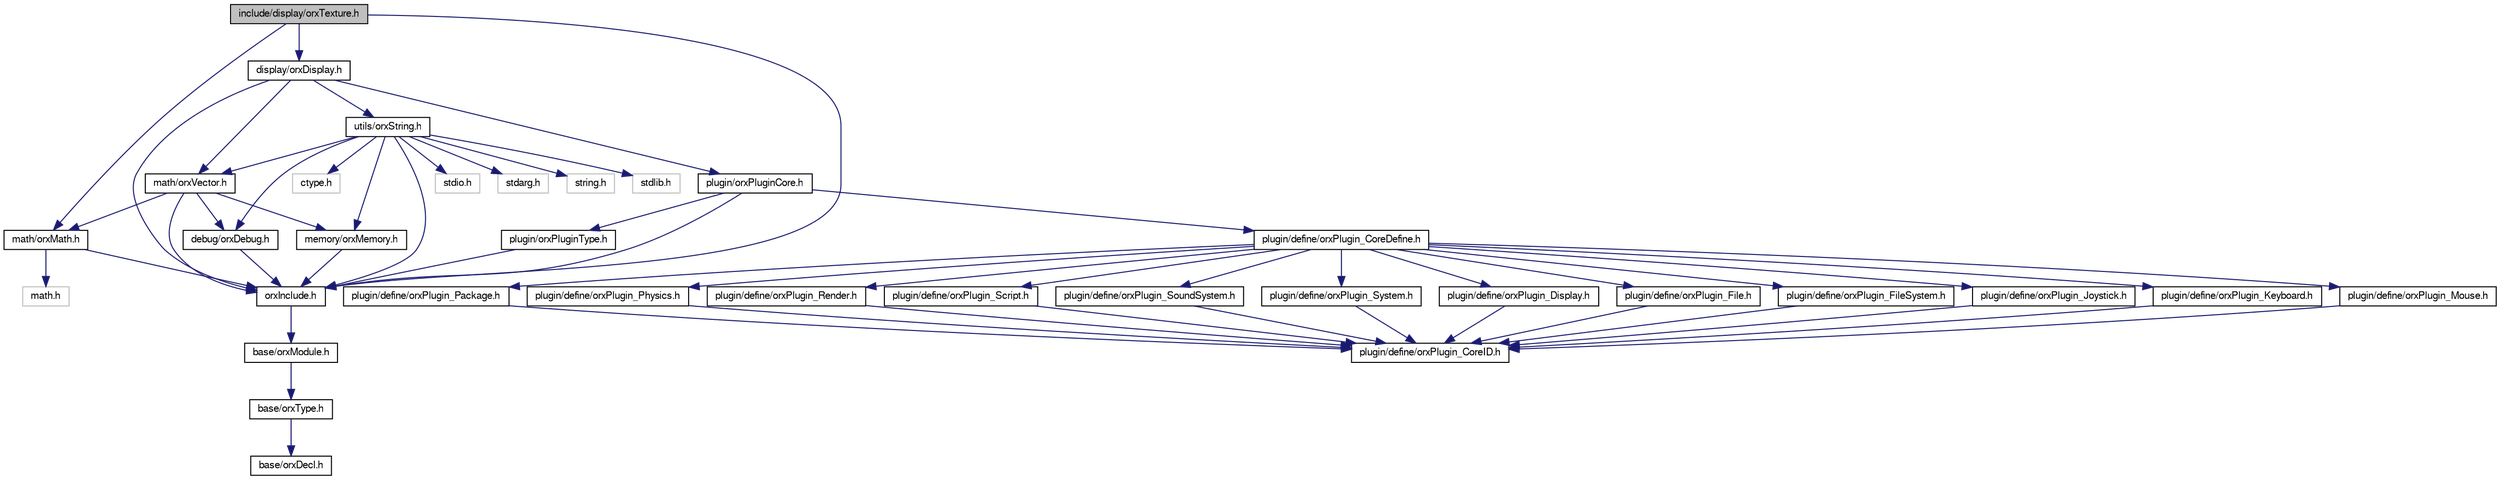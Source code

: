 digraph G
{
  bgcolor="transparent";
  edge [fontname="FreeSans",fontsize=10,labelfontname="FreeSans",labelfontsize=10];
  node [fontname="FreeSans",fontsize=10,shape=record];
  Node1 [label="include/display/orxTexture.h",height=0.2,width=0.4,color="black", fillcolor="grey75", style="filled" fontcolor="black"];
  Node1 -> Node2 [color="midnightblue",fontsize=10,style="solid",fontname="FreeSans"];
  Node2 [label="orxInclude.h",height=0.2,width=0.4,color="black",URL="$orx_include_8h.html"];
  Node2 -> Node3 [color="midnightblue",fontsize=10,style="solid",fontname="FreeSans"];
  Node3 [label="base/orxModule.h",height=0.2,width=0.4,color="black",URL="$orx_module_8h.html"];
  Node3 -> Node4 [color="midnightblue",fontsize=10,style="solid",fontname="FreeSans"];
  Node4 [label="base/orxType.h",height=0.2,width=0.4,color="black",URL="$orx_type_8h.html"];
  Node4 -> Node5 [color="midnightblue",fontsize=10,style="solid",fontname="FreeSans"];
  Node5 [label="base/orxDecl.h",height=0.2,width=0.4,color="black",URL="$orx_decl_8h.html"];
  Node1 -> Node6 [color="midnightblue",fontsize=10,style="solid",fontname="FreeSans"];
  Node6 [label="display/orxDisplay.h",height=0.2,width=0.4,color="black",URL="$orx_display_8h.html"];
  Node6 -> Node2 [color="midnightblue",fontsize=10,style="solid",fontname="FreeSans"];
  Node6 -> Node7 [color="midnightblue",fontsize=10,style="solid",fontname="FreeSans"];
  Node7 [label="plugin/orxPluginCore.h",height=0.2,width=0.4,color="black",URL="$orx_plugin_core_8h.html"];
  Node7 -> Node2 [color="midnightblue",fontsize=10,style="solid",fontname="FreeSans"];
  Node7 -> Node8 [color="midnightblue",fontsize=10,style="solid",fontname="FreeSans"];
  Node8 [label="plugin/orxPluginType.h",height=0.2,width=0.4,color="black",URL="$orx_plugin_type_8h.html"];
  Node8 -> Node2 [color="midnightblue",fontsize=10,style="solid",fontname="FreeSans"];
  Node7 -> Node9 [color="midnightblue",fontsize=10,style="solid",fontname="FreeSans"];
  Node9 [label="plugin/define/orxPlugin_CoreDefine.h",height=0.2,width=0.4,color="black",URL="$orx_plugin___core_define_8h.html"];
  Node9 -> Node10 [color="midnightblue",fontsize=10,style="solid",fontname="FreeSans"];
  Node10 [label="plugin/define/orxPlugin_Display.h",height=0.2,width=0.4,color="black",URL="$orx_plugin___display_8h.html"];
  Node10 -> Node11 [color="midnightblue",fontsize=10,style="solid",fontname="FreeSans"];
  Node11 [label="plugin/define/orxPlugin_CoreID.h",height=0.2,width=0.4,color="black",URL="$orx_plugin___core_i_d_8h.html"];
  Node9 -> Node12 [color="midnightblue",fontsize=10,style="solid",fontname="FreeSans"];
  Node12 [label="plugin/define/orxPlugin_File.h",height=0.2,width=0.4,color="black",URL="$orx_plugin___file_8h.html"];
  Node12 -> Node11 [color="midnightblue",fontsize=10,style="solid",fontname="FreeSans"];
  Node9 -> Node13 [color="midnightblue",fontsize=10,style="solid",fontname="FreeSans"];
  Node13 [label="plugin/define/orxPlugin_FileSystem.h",height=0.2,width=0.4,color="black",URL="$orx_plugin___file_system_8h.html"];
  Node13 -> Node11 [color="midnightblue",fontsize=10,style="solid",fontname="FreeSans"];
  Node9 -> Node14 [color="midnightblue",fontsize=10,style="solid",fontname="FreeSans"];
  Node14 [label="plugin/define/orxPlugin_Joystick.h",height=0.2,width=0.4,color="black",URL="$orx_plugin___joystick_8h.html"];
  Node14 -> Node11 [color="midnightblue",fontsize=10,style="solid",fontname="FreeSans"];
  Node9 -> Node15 [color="midnightblue",fontsize=10,style="solid",fontname="FreeSans"];
  Node15 [label="plugin/define/orxPlugin_Keyboard.h",height=0.2,width=0.4,color="black",URL="$orx_plugin___keyboard_8h.html"];
  Node15 -> Node11 [color="midnightblue",fontsize=10,style="solid",fontname="FreeSans"];
  Node9 -> Node16 [color="midnightblue",fontsize=10,style="solid",fontname="FreeSans"];
  Node16 [label="plugin/define/orxPlugin_Mouse.h",height=0.2,width=0.4,color="black",URL="$orx_plugin___mouse_8h.html"];
  Node16 -> Node11 [color="midnightblue",fontsize=10,style="solid",fontname="FreeSans"];
  Node9 -> Node17 [color="midnightblue",fontsize=10,style="solid",fontname="FreeSans"];
  Node17 [label="plugin/define/orxPlugin_Package.h",height=0.2,width=0.4,color="black",URL="$orx_plugin___package_8h.html"];
  Node17 -> Node11 [color="midnightblue",fontsize=10,style="solid",fontname="FreeSans"];
  Node9 -> Node18 [color="midnightblue",fontsize=10,style="solid",fontname="FreeSans"];
  Node18 [label="plugin/define/orxPlugin_Physics.h",height=0.2,width=0.4,color="black",URL="$orx_plugin___physics_8h.html"];
  Node18 -> Node11 [color="midnightblue",fontsize=10,style="solid",fontname="FreeSans"];
  Node9 -> Node19 [color="midnightblue",fontsize=10,style="solid",fontname="FreeSans"];
  Node19 [label="plugin/define/orxPlugin_Render.h",height=0.2,width=0.4,color="black",URL="$orx_plugin___render_8h.html"];
  Node19 -> Node11 [color="midnightblue",fontsize=10,style="solid",fontname="FreeSans"];
  Node9 -> Node20 [color="midnightblue",fontsize=10,style="solid",fontname="FreeSans"];
  Node20 [label="plugin/define/orxPlugin_Script.h",height=0.2,width=0.4,color="black",URL="$orx_plugin___script_8h.html"];
  Node20 -> Node11 [color="midnightblue",fontsize=10,style="solid",fontname="FreeSans"];
  Node9 -> Node21 [color="midnightblue",fontsize=10,style="solid",fontname="FreeSans"];
  Node21 [label="plugin/define/orxPlugin_SoundSystem.h",height=0.2,width=0.4,color="black",URL="$orx_plugin___sound_system_8h.html"];
  Node21 -> Node11 [color="midnightblue",fontsize=10,style="solid",fontname="FreeSans"];
  Node9 -> Node22 [color="midnightblue",fontsize=10,style="solid",fontname="FreeSans"];
  Node22 [label="plugin/define/orxPlugin_System.h",height=0.2,width=0.4,color="black",URL="$orx_plugin___system_8h.html"];
  Node22 -> Node11 [color="midnightblue",fontsize=10,style="solid",fontname="FreeSans"];
  Node6 -> Node23 [color="midnightblue",fontsize=10,style="solid",fontname="FreeSans"];
  Node23 [label="math/orxVector.h",height=0.2,width=0.4,color="black",URL="$orx_vector_8h.html"];
  Node23 -> Node2 [color="midnightblue",fontsize=10,style="solid",fontname="FreeSans"];
  Node23 -> Node24 [color="midnightblue",fontsize=10,style="solid",fontname="FreeSans"];
  Node24 [label="debug/orxDebug.h",height=0.2,width=0.4,color="black",URL="$orx_debug_8h.html"];
  Node24 -> Node2 [color="midnightblue",fontsize=10,style="solid",fontname="FreeSans"];
  Node23 -> Node25 [color="midnightblue",fontsize=10,style="solid",fontname="FreeSans"];
  Node25 [label="memory/orxMemory.h",height=0.2,width=0.4,color="black",URL="$orx_memory_8h.html"];
  Node25 -> Node2 [color="midnightblue",fontsize=10,style="solid",fontname="FreeSans"];
  Node23 -> Node26 [color="midnightblue",fontsize=10,style="solid",fontname="FreeSans"];
  Node26 [label="math/orxMath.h",height=0.2,width=0.4,color="black",URL="$orx_math_8h.html"];
  Node26 -> Node2 [color="midnightblue",fontsize=10,style="solid",fontname="FreeSans"];
  Node26 -> Node27 [color="midnightblue",fontsize=10,style="solid",fontname="FreeSans"];
  Node27 [label="math.h",height=0.2,width=0.4,color="grey75"];
  Node6 -> Node28 [color="midnightblue",fontsize=10,style="solid",fontname="FreeSans"];
  Node28 [label="utils/orxString.h",height=0.2,width=0.4,color="black",URL="$orx_string_8h.html"];
  Node28 -> Node2 [color="midnightblue",fontsize=10,style="solid",fontname="FreeSans"];
  Node28 -> Node25 [color="midnightblue",fontsize=10,style="solid",fontname="FreeSans"];
  Node28 -> Node23 [color="midnightblue",fontsize=10,style="solid",fontname="FreeSans"];
  Node28 -> Node29 [color="midnightblue",fontsize=10,style="solid",fontname="FreeSans"];
  Node29 [label="stdio.h",height=0.2,width=0.4,color="grey75"];
  Node28 -> Node30 [color="midnightblue",fontsize=10,style="solid",fontname="FreeSans"];
  Node30 [label="stdarg.h",height=0.2,width=0.4,color="grey75"];
  Node28 -> Node31 [color="midnightblue",fontsize=10,style="solid",fontname="FreeSans"];
  Node31 [label="string.h",height=0.2,width=0.4,color="grey75"];
  Node28 -> Node32 [color="midnightblue",fontsize=10,style="solid",fontname="FreeSans"];
  Node32 [label="stdlib.h",height=0.2,width=0.4,color="grey75"];
  Node28 -> Node33 [color="midnightblue",fontsize=10,style="solid",fontname="FreeSans"];
  Node33 [label="ctype.h",height=0.2,width=0.4,color="grey75"];
  Node28 -> Node24 [color="midnightblue",fontsize=10,style="solid",fontname="FreeSans"];
  Node1 -> Node26 [color="midnightblue",fontsize=10,style="solid",fontname="FreeSans"];
}
